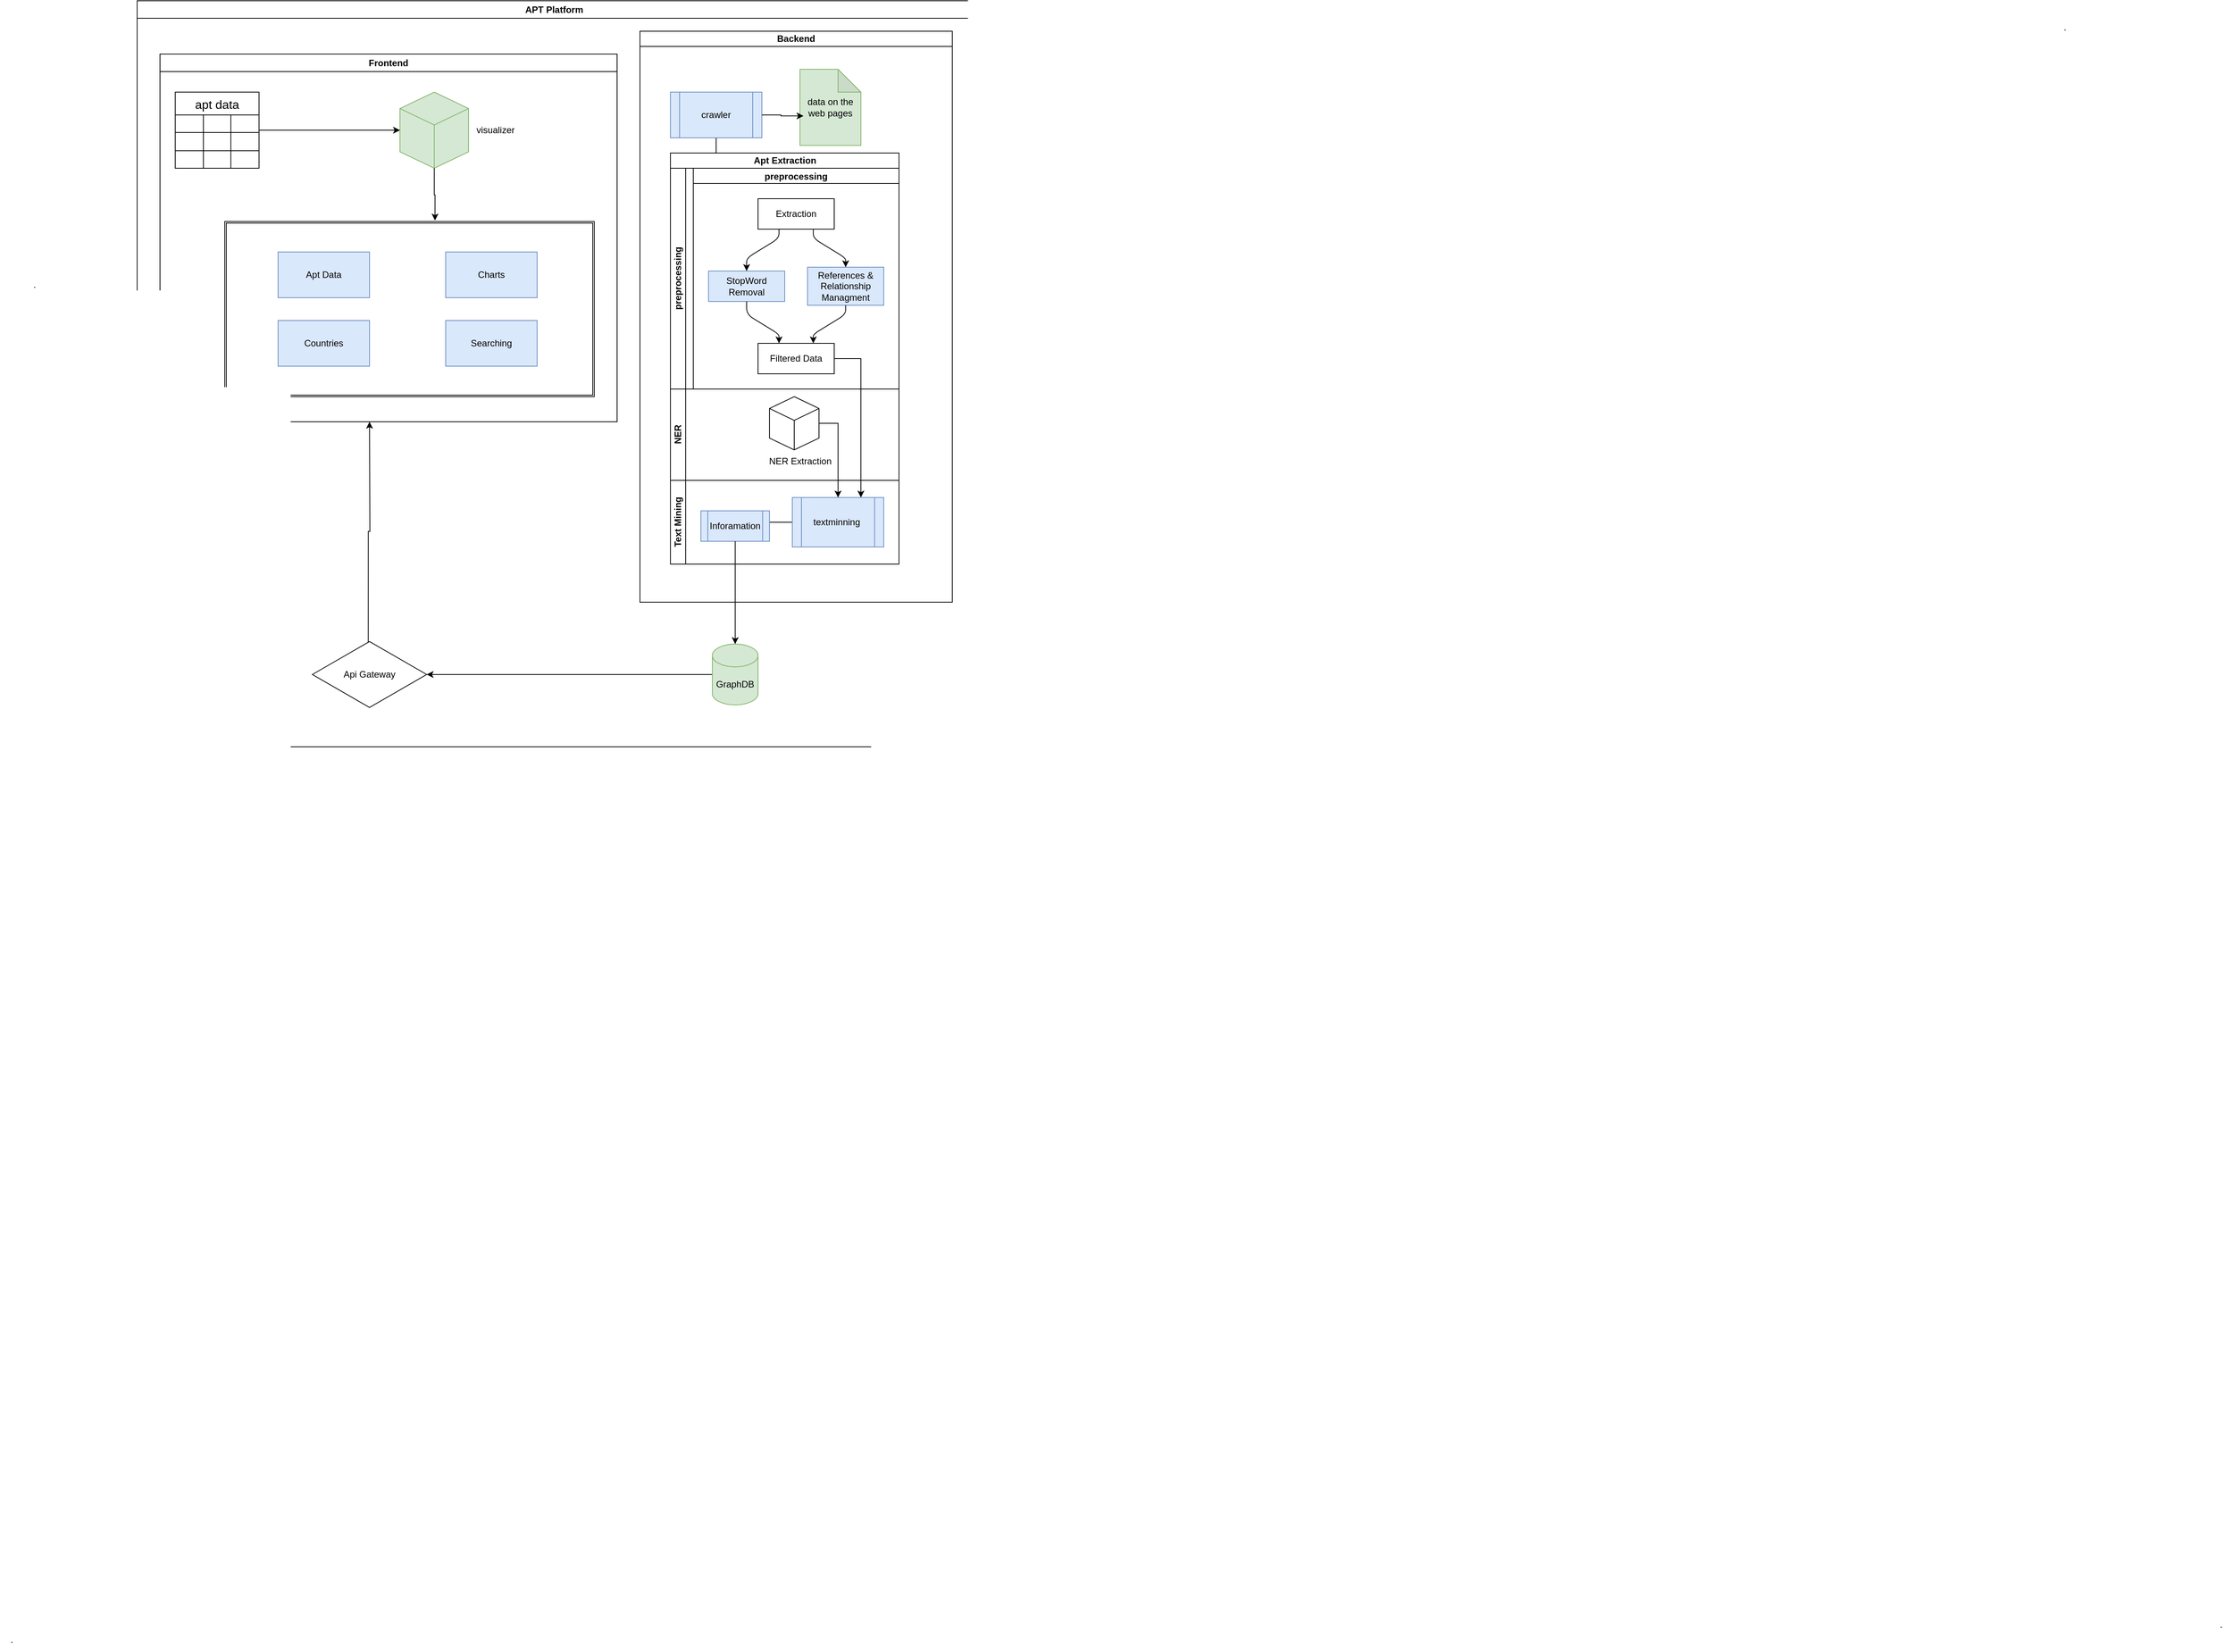 <mxfile version="25.0.3">
  <diagram name="Page-1" id="rpzLH6bpoE3fC2EFdNAX">
    <mxGraphModel dx="3464" dy="2109" grid="1" gridSize="10" guides="1" tooltips="1" connect="1" arrows="1" fold="1" page="1" pageScale="1" pageWidth="850" pageHeight="1100" math="0" shadow="0">
      <root>
        <mxCell id="0" />
        <mxCell id="1" parent="0" />
        <mxCell id="wy97Kyr_Rar9nEfxpZ8p-85" value="." style="text;html=1;align=center;verticalAlign=middle;resizable=0;points=[];autosize=1;strokeColor=none;fillColor=none;" parent="1" vertex="1">
          <mxGeometry x="-825" y="-612" width="30" height="30" as="geometry" />
        </mxCell>
        <mxCell id="wy97Kyr_Rar9nEfxpZ8p-86" value="." style="text;html=1;align=center;verticalAlign=middle;resizable=0;points=[];autosize=1;strokeColor=none;fillColor=none;" parent="1" vertex="1">
          <mxGeometry x="-855" y="1168" width="30" height="30" as="geometry" />
        </mxCell>
        <mxCell id="wy97Kyr_Rar9nEfxpZ8p-87" value="." style="text;html=1;align=center;verticalAlign=middle;resizable=0;points=[];autosize=1;strokeColor=none;fillColor=none;" parent="1" vertex="1">
          <mxGeometry x="2045" y="1148" width="30" height="30" as="geometry" />
        </mxCell>
        <mxCell id="wy97Kyr_Rar9nEfxpZ8p-88" value="." style="text;html=1;align=center;verticalAlign=middle;resizable=0;points=[];autosize=1;strokeColor=none;fillColor=none;" parent="1" vertex="1">
          <mxGeometry x="1840" y="-950" width="30" height="30" as="geometry" />
        </mxCell>
        <mxCell id="fMHBtsmxU0ijTt_cmAMV-2" value="APT Platform" style="swimlane;whiteSpace=wrap;html=1;" parent="1" vertex="1">
          <mxGeometry x="-675" y="-970" width="1095" height="980" as="geometry" />
        </mxCell>
        <mxCell id="fMHBtsmxU0ijTt_cmAMV-3" value="Frontend" style="swimlane;whiteSpace=wrap;html=1;startSize=23;" parent="fMHBtsmxU0ijTt_cmAMV-2" vertex="1">
          <mxGeometry x="30" y="70" width="600" height="483" as="geometry" />
        </mxCell>
        <mxCell id="fMHBtsmxU0ijTt_cmAMV-22" value="apt data" style="shape=table;startSize=30;container=1;collapsible=0;childLayout=tableLayout;fontSize=16;" parent="fMHBtsmxU0ijTt_cmAMV-3" vertex="1">
          <mxGeometry x="20" y="50" width="110" height="100" as="geometry" />
        </mxCell>
        <mxCell id="fMHBtsmxU0ijTt_cmAMV-23" value="" style="shape=tableRow;horizontal=0;startSize=0;swimlaneHead=0;swimlaneBody=0;strokeColor=inherit;top=0;left=0;bottom=0;right=0;collapsible=0;dropTarget=0;fillColor=none;points=[[0,0.5],[1,0.5]];portConstraint=eastwest;fontSize=16;" parent="fMHBtsmxU0ijTt_cmAMV-22" vertex="1">
          <mxGeometry y="30" width="110" height="23" as="geometry" />
        </mxCell>
        <mxCell id="fMHBtsmxU0ijTt_cmAMV-24" value="" style="shape=partialRectangle;html=1;whiteSpace=wrap;connectable=0;strokeColor=inherit;overflow=hidden;fillColor=none;top=0;left=0;bottom=0;right=0;pointerEvents=1;fontSize=16;" parent="fMHBtsmxU0ijTt_cmAMV-23" vertex="1">
          <mxGeometry width="37" height="23" as="geometry">
            <mxRectangle width="37" height="23" as="alternateBounds" />
          </mxGeometry>
        </mxCell>
        <mxCell id="fMHBtsmxU0ijTt_cmAMV-25" value="" style="shape=partialRectangle;html=1;whiteSpace=wrap;connectable=0;strokeColor=inherit;overflow=hidden;fillColor=none;top=0;left=0;bottom=0;right=0;pointerEvents=1;fontSize=16;" parent="fMHBtsmxU0ijTt_cmAMV-23" vertex="1">
          <mxGeometry x="37" width="36" height="23" as="geometry">
            <mxRectangle width="36" height="23" as="alternateBounds" />
          </mxGeometry>
        </mxCell>
        <mxCell id="fMHBtsmxU0ijTt_cmAMV-26" value="" style="shape=partialRectangle;html=1;whiteSpace=wrap;connectable=0;strokeColor=inherit;overflow=hidden;fillColor=none;top=0;left=0;bottom=0;right=0;pointerEvents=1;fontSize=16;" parent="fMHBtsmxU0ijTt_cmAMV-23" vertex="1">
          <mxGeometry x="73" width="37" height="23" as="geometry">
            <mxRectangle width="37" height="23" as="alternateBounds" />
          </mxGeometry>
        </mxCell>
        <mxCell id="fMHBtsmxU0ijTt_cmAMV-27" value="" style="shape=tableRow;horizontal=0;startSize=0;swimlaneHead=0;swimlaneBody=0;strokeColor=inherit;top=0;left=0;bottom=0;right=0;collapsible=0;dropTarget=0;fillColor=none;points=[[0,0.5],[1,0.5]];portConstraint=eastwest;fontSize=16;" parent="fMHBtsmxU0ijTt_cmAMV-22" vertex="1">
          <mxGeometry y="53" width="110" height="24" as="geometry" />
        </mxCell>
        <mxCell id="fMHBtsmxU0ijTt_cmAMV-28" value="" style="shape=partialRectangle;html=1;whiteSpace=wrap;connectable=0;strokeColor=inherit;overflow=hidden;fillColor=none;top=0;left=0;bottom=0;right=0;pointerEvents=1;fontSize=16;" parent="fMHBtsmxU0ijTt_cmAMV-27" vertex="1">
          <mxGeometry width="37" height="24" as="geometry">
            <mxRectangle width="37" height="24" as="alternateBounds" />
          </mxGeometry>
        </mxCell>
        <mxCell id="fMHBtsmxU0ijTt_cmAMV-29" value="" style="shape=partialRectangle;html=1;whiteSpace=wrap;connectable=0;strokeColor=inherit;overflow=hidden;fillColor=none;top=0;left=0;bottom=0;right=0;pointerEvents=1;fontSize=16;" parent="fMHBtsmxU0ijTt_cmAMV-27" vertex="1">
          <mxGeometry x="37" width="36" height="24" as="geometry">
            <mxRectangle width="36" height="24" as="alternateBounds" />
          </mxGeometry>
        </mxCell>
        <mxCell id="fMHBtsmxU0ijTt_cmAMV-30" value="" style="shape=partialRectangle;html=1;whiteSpace=wrap;connectable=0;strokeColor=inherit;overflow=hidden;fillColor=none;top=0;left=0;bottom=0;right=0;pointerEvents=1;fontSize=16;" parent="fMHBtsmxU0ijTt_cmAMV-27" vertex="1">
          <mxGeometry x="73" width="37" height="24" as="geometry">
            <mxRectangle width="37" height="24" as="alternateBounds" />
          </mxGeometry>
        </mxCell>
        <mxCell id="fMHBtsmxU0ijTt_cmAMV-31" value="" style="shape=tableRow;horizontal=0;startSize=0;swimlaneHead=0;swimlaneBody=0;strokeColor=inherit;top=0;left=0;bottom=0;right=0;collapsible=0;dropTarget=0;fillColor=none;points=[[0,0.5],[1,0.5]];portConstraint=eastwest;fontSize=16;" parent="fMHBtsmxU0ijTt_cmAMV-22" vertex="1">
          <mxGeometry y="77" width="110" height="23" as="geometry" />
        </mxCell>
        <mxCell id="fMHBtsmxU0ijTt_cmAMV-32" value="" style="shape=partialRectangle;html=1;whiteSpace=wrap;connectable=0;strokeColor=inherit;overflow=hidden;fillColor=none;top=0;left=0;bottom=0;right=0;pointerEvents=1;fontSize=16;" parent="fMHBtsmxU0ijTt_cmAMV-31" vertex="1">
          <mxGeometry width="37" height="23" as="geometry">
            <mxRectangle width="37" height="23" as="alternateBounds" />
          </mxGeometry>
        </mxCell>
        <mxCell id="fMHBtsmxU0ijTt_cmAMV-33" value="" style="shape=partialRectangle;html=1;whiteSpace=wrap;connectable=0;strokeColor=inherit;overflow=hidden;fillColor=none;top=0;left=0;bottom=0;right=0;pointerEvents=1;fontSize=16;" parent="fMHBtsmxU0ijTt_cmAMV-31" vertex="1">
          <mxGeometry x="37" width="36" height="23" as="geometry">
            <mxRectangle width="36" height="23" as="alternateBounds" />
          </mxGeometry>
        </mxCell>
        <mxCell id="fMHBtsmxU0ijTt_cmAMV-34" value="" style="shape=partialRectangle;html=1;whiteSpace=wrap;connectable=0;strokeColor=inherit;overflow=hidden;fillColor=none;top=0;left=0;bottom=0;right=0;pointerEvents=1;fontSize=16;" parent="fMHBtsmxU0ijTt_cmAMV-31" vertex="1">
          <mxGeometry x="73" width="37" height="23" as="geometry">
            <mxRectangle width="37" height="23" as="alternateBounds" />
          </mxGeometry>
        </mxCell>
        <mxCell id="fMHBtsmxU0ijTt_cmAMV-35" value="" style="html=1;whiteSpace=wrap;shape=isoCube2;backgroundOutline=1;isoAngle=15;fillColor=#d5e8d4;strokeColor=#82b366;" parent="fMHBtsmxU0ijTt_cmAMV-3" vertex="1">
          <mxGeometry x="315" y="50" width="90" height="100" as="geometry" />
        </mxCell>
        <mxCell id="fMHBtsmxU0ijTt_cmAMV-36" style="edgeStyle=orthogonalEdgeStyle;rounded=0;orthogonalLoop=1;jettySize=auto;html=1;exitX=1;exitY=0.5;exitDx=0;exitDy=0;" parent="fMHBtsmxU0ijTt_cmAMV-3" source="fMHBtsmxU0ijTt_cmAMV-27" target="fMHBtsmxU0ijTt_cmAMV-35" edge="1">
          <mxGeometry relative="1" as="geometry">
            <Array as="points">
              <mxPoint x="130" y="100" />
            </Array>
          </mxGeometry>
        </mxCell>
        <mxCell id="fMHBtsmxU0ijTt_cmAMV-37" value="visualizer" style="text;html=1;align=center;verticalAlign=middle;resizable=0;points=[];autosize=1;strokeColor=none;fillColor=none;" parent="fMHBtsmxU0ijTt_cmAMV-3" vertex="1">
          <mxGeometry x="405" y="85" width="70" height="30" as="geometry" />
        </mxCell>
        <mxCell id="fMHBtsmxU0ijTt_cmAMV-117" value="" style="shape=ext;double=1;rounded=0;whiteSpace=wrap;html=1;" parent="fMHBtsmxU0ijTt_cmAMV-3" vertex="1">
          <mxGeometry x="85" y="220" width="485" height="230" as="geometry" />
        </mxCell>
        <mxCell id="fMHBtsmxU0ijTt_cmAMV-116" value="Searching" style="rounded=0;whiteSpace=wrap;html=1;fillColor=#dae8fc;strokeColor=#6c8ebf;" parent="fMHBtsmxU0ijTt_cmAMV-3" vertex="1">
          <mxGeometry x="375" y="350" width="120" height="60" as="geometry" />
        </mxCell>
        <mxCell id="fMHBtsmxU0ijTt_cmAMV-113" value="Apt Data" style="rounded=0;whiteSpace=wrap;html=1;fillColor=#dae8fc;strokeColor=#6c8ebf;" parent="fMHBtsmxU0ijTt_cmAMV-3" vertex="1">
          <mxGeometry x="155" y="260" width="120" height="60" as="geometry" />
        </mxCell>
        <mxCell id="fMHBtsmxU0ijTt_cmAMV-118" value="Charts" style="rounded=0;whiteSpace=wrap;html=1;fillColor=#dae8fc;strokeColor=#6c8ebf;" parent="fMHBtsmxU0ijTt_cmAMV-3" vertex="1">
          <mxGeometry x="375" y="260" width="120" height="60" as="geometry" />
        </mxCell>
        <mxCell id="fMHBtsmxU0ijTt_cmAMV-119" value="Countries" style="rounded=0;whiteSpace=wrap;html=1;fillColor=#dae8fc;strokeColor=#6c8ebf;" parent="fMHBtsmxU0ijTt_cmAMV-3" vertex="1">
          <mxGeometry x="155" y="350" width="120" height="60" as="geometry" />
        </mxCell>
        <mxCell id="fMHBtsmxU0ijTt_cmAMV-121" style="edgeStyle=orthogonalEdgeStyle;rounded=0;orthogonalLoop=1;jettySize=auto;html=1;entryX=0.569;entryY=-0.006;entryDx=0;entryDy=0;entryPerimeter=0;" parent="fMHBtsmxU0ijTt_cmAMV-3" source="fMHBtsmxU0ijTt_cmAMV-35" target="fMHBtsmxU0ijTt_cmAMV-117" edge="1">
          <mxGeometry relative="1" as="geometry" />
        </mxCell>
        <mxCell id="fMHBtsmxU0ijTt_cmAMV-4" value="Backend" style="swimlane;whiteSpace=wrap;html=1;startSize=20;" parent="fMHBtsmxU0ijTt_cmAMV-2" vertex="1">
          <mxGeometry x="660" y="40" width="410" height="750" as="geometry" />
        </mxCell>
        <mxCell id="fMHBtsmxU0ijTt_cmAMV-38" value="data on the web pages" style="shape=note;whiteSpace=wrap;html=1;backgroundOutline=1;darkOpacity=0.05;fillColor=#d5e8d4;strokeColor=#82b366;" parent="fMHBtsmxU0ijTt_cmAMV-4" vertex="1">
          <mxGeometry x="210" y="50" width="80" height="100" as="geometry" />
        </mxCell>
        <mxCell id="fMHBtsmxU0ijTt_cmAMV-51" style="edgeStyle=orthogonalEdgeStyle;rounded=0;orthogonalLoop=1;jettySize=auto;html=1;exitX=0.5;exitY=1;exitDx=0;exitDy=0;entryX=0.25;entryY=0;entryDx=0;entryDy=0;" parent="fMHBtsmxU0ijTt_cmAMV-4" source="fMHBtsmxU0ijTt_cmAMV-39" target="fMHBtsmxU0ijTt_cmAMV-48" edge="1">
          <mxGeometry relative="1" as="geometry" />
        </mxCell>
        <mxCell id="fMHBtsmxU0ijTt_cmAMV-39" value="crawler" style="shape=process;whiteSpace=wrap;html=1;backgroundOutline=1;fillColor=#dae8fc;strokeColor=#6c8ebf;" parent="fMHBtsmxU0ijTt_cmAMV-4" vertex="1">
          <mxGeometry x="40" y="80" width="120" height="60" as="geometry" />
        </mxCell>
        <mxCell id="fMHBtsmxU0ijTt_cmAMV-40" style="edgeStyle=orthogonalEdgeStyle;rounded=0;orthogonalLoop=1;jettySize=auto;html=1;exitX=1;exitY=0.5;exitDx=0;exitDy=0;entryX=0.058;entryY=0.613;entryDx=0;entryDy=0;entryPerimeter=0;" parent="fMHBtsmxU0ijTt_cmAMV-4" source="fMHBtsmxU0ijTt_cmAMV-39" target="fMHBtsmxU0ijTt_cmAMV-38" edge="1">
          <mxGeometry relative="1" as="geometry" />
        </mxCell>
        <mxCell id="fMHBtsmxU0ijTt_cmAMV-47" value="Apt Extraction" style="swimlane;childLayout=stackLayout;resizeParent=1;resizeParentMax=0;horizontal=1;startSize=20;horizontalStack=0;html=1;" parent="fMHBtsmxU0ijTt_cmAMV-4" vertex="1">
          <mxGeometry x="40" y="160" width="300" height="540" as="geometry" />
        </mxCell>
        <mxCell id="fMHBtsmxU0ijTt_cmAMV-48" value="preprocessing" style="swimlane;startSize=20;horizontal=0;html=1;" parent="fMHBtsmxU0ijTt_cmAMV-47" vertex="1">
          <mxGeometry y="20" width="300" height="290" as="geometry" />
        </mxCell>
        <mxCell id="fMHBtsmxU0ijTt_cmAMV-68" value="preprocessing" style="swimlane;startSize=20;horizontal=1;childLayout=flowLayout;flowOrientation=north;resizable=0;interRankCellSpacing=50;containerType=tree;fontSize=12;" parent="fMHBtsmxU0ijTt_cmAMV-48" vertex="1">
          <mxGeometry x="30" width="270" height="290" as="geometry" />
        </mxCell>
        <mxCell id="fMHBtsmxU0ijTt_cmAMV-69" value="Extraction" style="whiteSpace=wrap;html=1;" parent="fMHBtsmxU0ijTt_cmAMV-68" vertex="1">
          <mxGeometry x="85" y="40" width="100" height="40" as="geometry" />
        </mxCell>
        <mxCell id="fMHBtsmxU0ijTt_cmAMV-70" value="StopWord&lt;div&gt;Removal&lt;/div&gt;" style="whiteSpace=wrap;html=1;fillColor=#dae8fc;strokeColor=#6c8ebf;" parent="fMHBtsmxU0ijTt_cmAMV-68" vertex="1">
          <mxGeometry x="20" y="135" width="100" height="40" as="geometry" />
        </mxCell>
        <mxCell id="fMHBtsmxU0ijTt_cmAMV-71" value="" style="html=1;rounded=1;curved=0;sourcePerimeterSpacing=0;targetPerimeterSpacing=0;startSize=6;endSize=6;noEdgeStyle=1;orthogonal=1;" parent="fMHBtsmxU0ijTt_cmAMV-68" source="fMHBtsmxU0ijTt_cmAMV-69" target="fMHBtsmxU0ijTt_cmAMV-70" edge="1">
          <mxGeometry relative="1" as="geometry">
            <Array as="points">
              <mxPoint x="112.5" y="92" />
              <mxPoint x="70" y="118" />
            </Array>
          </mxGeometry>
        </mxCell>
        <mxCell id="fMHBtsmxU0ijTt_cmAMV-72" value="References &amp;amp; Relationship Managment" style="whiteSpace=wrap;html=1;fillColor=#dae8fc;strokeColor=#6c8ebf;" parent="fMHBtsmxU0ijTt_cmAMV-68" vertex="1">
          <mxGeometry x="150" y="130" width="100" height="50" as="geometry" />
        </mxCell>
        <mxCell id="fMHBtsmxU0ijTt_cmAMV-73" value="" style="html=1;rounded=1;curved=0;sourcePerimeterSpacing=0;targetPerimeterSpacing=0;startSize=6;endSize=6;noEdgeStyle=1;orthogonal=1;" parent="fMHBtsmxU0ijTt_cmAMV-68" source="fMHBtsmxU0ijTt_cmAMV-69" target="fMHBtsmxU0ijTt_cmAMV-72" edge="1">
          <mxGeometry relative="1" as="geometry">
            <Array as="points">
              <mxPoint x="157.5" y="92" />
              <mxPoint x="200" y="118" />
            </Array>
          </mxGeometry>
        </mxCell>
        <mxCell id="fMHBtsmxU0ijTt_cmAMV-74" value="Filtered Data" style="whiteSpace=wrap;html=1;" parent="fMHBtsmxU0ijTt_cmAMV-68" vertex="1">
          <mxGeometry x="85" y="230" width="100" height="40" as="geometry" />
        </mxCell>
        <mxCell id="fMHBtsmxU0ijTt_cmAMV-75" value="" style="html=1;rounded=1;curved=0;sourcePerimeterSpacing=0;targetPerimeterSpacing=0;startSize=6;endSize=6;noEdgeStyle=1;orthogonal=1;" parent="fMHBtsmxU0ijTt_cmAMV-68" source="fMHBtsmxU0ijTt_cmAMV-70" target="fMHBtsmxU0ijTt_cmAMV-74" edge="1">
          <mxGeometry relative="1" as="geometry">
            <Array as="points">
              <mxPoint x="70" y="192" />
              <mxPoint x="112.5" y="218" />
            </Array>
          </mxGeometry>
        </mxCell>
        <mxCell id="fMHBtsmxU0ijTt_cmAMV-76" value="" style="html=1;rounded=1;curved=0;sourcePerimeterSpacing=0;targetPerimeterSpacing=0;startSize=6;endSize=6;noEdgeStyle=1;orthogonal=1;" parent="fMHBtsmxU0ijTt_cmAMV-68" source="fMHBtsmxU0ijTt_cmAMV-72" target="fMHBtsmxU0ijTt_cmAMV-74" edge="1">
          <mxGeometry relative="1" as="geometry">
            <Array as="points">
              <mxPoint x="200" y="192" />
              <mxPoint x="157.5" y="218" />
            </Array>
          </mxGeometry>
        </mxCell>
        <mxCell id="fMHBtsmxU0ijTt_cmAMV-49" value="NER" style="swimlane;startSize=20;horizontal=0;html=1;" parent="fMHBtsmxU0ijTt_cmAMV-47" vertex="1">
          <mxGeometry y="310" width="300" height="120" as="geometry" />
        </mxCell>
        <mxCell id="fMHBtsmxU0ijTt_cmAMV-92" value="" style="html=1;whiteSpace=wrap;shape=isoCube2;backgroundOutline=1;isoAngle=15;" parent="fMHBtsmxU0ijTt_cmAMV-49" vertex="1">
          <mxGeometry x="130" y="10" width="65" height="70" as="geometry" />
        </mxCell>
        <mxCell id="fMHBtsmxU0ijTt_cmAMV-95" value="NER Extraction" style="text;html=1;align=center;verticalAlign=middle;resizable=0;points=[];autosize=1;strokeColor=none;fillColor=none;" parent="fMHBtsmxU0ijTt_cmAMV-49" vertex="1">
          <mxGeometry x="115" y="80" width="110" height="30" as="geometry" />
        </mxCell>
        <mxCell id="fMHBtsmxU0ijTt_cmAMV-50" value="Text Mining" style="swimlane;startSize=20;horizontal=0;html=1;" parent="fMHBtsmxU0ijTt_cmAMV-47" vertex="1">
          <mxGeometry y="430" width="300" height="110" as="geometry" />
        </mxCell>
        <mxCell id="fMHBtsmxU0ijTt_cmAMV-100" style="edgeStyle=orthogonalEdgeStyle;rounded=0;orthogonalLoop=1;jettySize=auto;html=1;" parent="fMHBtsmxU0ijTt_cmAMV-50" source="fMHBtsmxU0ijTt_cmAMV-98" edge="1">
          <mxGeometry relative="1" as="geometry">
            <mxPoint x="100" y="55" as="targetPoint" />
          </mxGeometry>
        </mxCell>
        <mxCell id="fMHBtsmxU0ijTt_cmAMV-98" value="textminning&amp;nbsp;" style="shape=process;whiteSpace=wrap;html=1;backgroundOutline=1;fillColor=#dae8fc;strokeColor=#6c8ebf;" parent="fMHBtsmxU0ijTt_cmAMV-50" vertex="1">
          <mxGeometry x="160" y="22.5" width="120" height="65" as="geometry" />
        </mxCell>
        <mxCell id="fMHBtsmxU0ijTt_cmAMV-101" value="Inforamation" style="shape=process;whiteSpace=wrap;html=1;backgroundOutline=1;fillColor=#dae8fc;strokeColor=#6c8ebf;" parent="fMHBtsmxU0ijTt_cmAMV-50" vertex="1">
          <mxGeometry x="40" y="40" width="90" height="40" as="geometry" />
        </mxCell>
        <mxCell id="fMHBtsmxU0ijTt_cmAMV-99" style="edgeStyle=orthogonalEdgeStyle;rounded=0;orthogonalLoop=1;jettySize=auto;html=1;exitX=1;exitY=0.5;exitDx=0;exitDy=0;exitPerimeter=0;" parent="fMHBtsmxU0ijTt_cmAMV-47" source="fMHBtsmxU0ijTt_cmAMV-92" target="fMHBtsmxU0ijTt_cmAMV-98" edge="1">
          <mxGeometry relative="1" as="geometry" />
        </mxCell>
        <mxCell id="fMHBtsmxU0ijTt_cmAMV-124" style="edgeStyle=orthogonalEdgeStyle;rounded=0;orthogonalLoop=1;jettySize=auto;html=1;exitX=1;exitY=0.5;exitDx=0;exitDy=0;entryX=0.75;entryY=0;entryDx=0;entryDy=0;" parent="fMHBtsmxU0ijTt_cmAMV-47" source="fMHBtsmxU0ijTt_cmAMV-74" target="fMHBtsmxU0ijTt_cmAMV-98" edge="1">
          <mxGeometry relative="1" as="geometry" />
        </mxCell>
        <mxCell id="fMHBtsmxU0ijTt_cmAMV-106" style="edgeStyle=orthogonalEdgeStyle;rounded=0;orthogonalLoop=1;jettySize=auto;html=1;exitX=0;exitY=0.5;exitDx=0;exitDy=0;exitPerimeter=0;" parent="fMHBtsmxU0ijTt_cmAMV-2" source="fMHBtsmxU0ijTt_cmAMV-5" target="fMHBtsmxU0ijTt_cmAMV-105" edge="1">
          <mxGeometry relative="1" as="geometry" />
        </mxCell>
        <mxCell id="fMHBtsmxU0ijTt_cmAMV-5" value="GraphDB" style="shape=cylinder3;whiteSpace=wrap;html=1;boundedLbl=1;backgroundOutline=1;size=15;fillColor=#d5e8d4;strokeColor=#82b366;" parent="fMHBtsmxU0ijTt_cmAMV-2" vertex="1">
          <mxGeometry x="755" y="845" width="60" height="80" as="geometry" />
        </mxCell>
        <mxCell id="fMHBtsmxU0ijTt_cmAMV-107" style="edgeStyle=orthogonalEdgeStyle;rounded=0;orthogonalLoop=1;jettySize=auto;html=1;entryX=0.5;entryY=1;entryDx=0;entryDy=0;exitX=0.489;exitY=0.111;exitDx=0;exitDy=0;exitPerimeter=0;" parent="fMHBtsmxU0ijTt_cmAMV-2" source="fMHBtsmxU0ijTt_cmAMV-105" edge="1">
          <mxGeometry relative="1" as="geometry">
            <mxPoint x="305" y="553" as="targetPoint" />
            <mxPoint x="305.5" y="860" as="sourcePoint" />
          </mxGeometry>
        </mxCell>
        <mxCell id="fMHBtsmxU0ijTt_cmAMV-105" value="Api Gateway" style="html=1;whiteSpace=wrap;aspect=fixed;shape=isoRectangle;" parent="fMHBtsmxU0ijTt_cmAMV-2" vertex="1">
          <mxGeometry x="230" y="840" width="150" height="90" as="geometry" />
        </mxCell>
        <mxCell id="fMHBtsmxU0ijTt_cmAMV-123" style="edgeStyle=orthogonalEdgeStyle;rounded=0;orthogonalLoop=1;jettySize=auto;html=1;exitX=0.5;exitY=1;exitDx=0;exitDy=0;entryX=0.5;entryY=0;entryDx=0;entryDy=0;entryPerimeter=0;" parent="fMHBtsmxU0ijTt_cmAMV-2" source="fMHBtsmxU0ijTt_cmAMV-101" target="fMHBtsmxU0ijTt_cmAMV-5" edge="1">
          <mxGeometry relative="1" as="geometry" />
        </mxCell>
      </root>
    </mxGraphModel>
  </diagram>
</mxfile>
